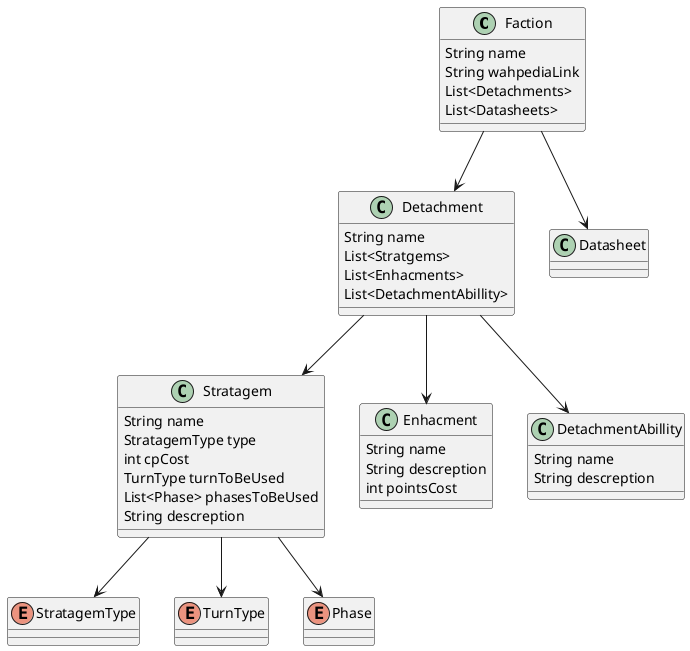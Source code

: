 @startuml
'missing fation abilities'
class Faction {
    String name
    String wahpediaLink
    List<Detachments>
    List<Datasheets>
}

Faction --> Detachment
Faction --> Datasheet

class Detachment {
    String name
    List<Stratgems>
    List<Enhacments>
    List<DetachmentAbillity>
}

Detachment --> Stratagem
Detachment --> Enhacment
Detachment --> DetachmentAbillity

class DetachmentAbillity  {
    String name
    String descreption
}

class Stratagem {
    String name
    StratagemType type
    int cpCost
    TurnType turnToBeUsed
    List<Phase> phasesToBeUsed
    String descreption
}

Stratagem --> StratagemType
Stratagem --> TurnType
Stratagem --> Phase

Enum StratagemType {

}

Enum TurnType {

}

Enum Phase {
    
}

class Enhacment {
    String name
    String descreption
    int pointsCost
}

class Datasheet {

}

@enduml